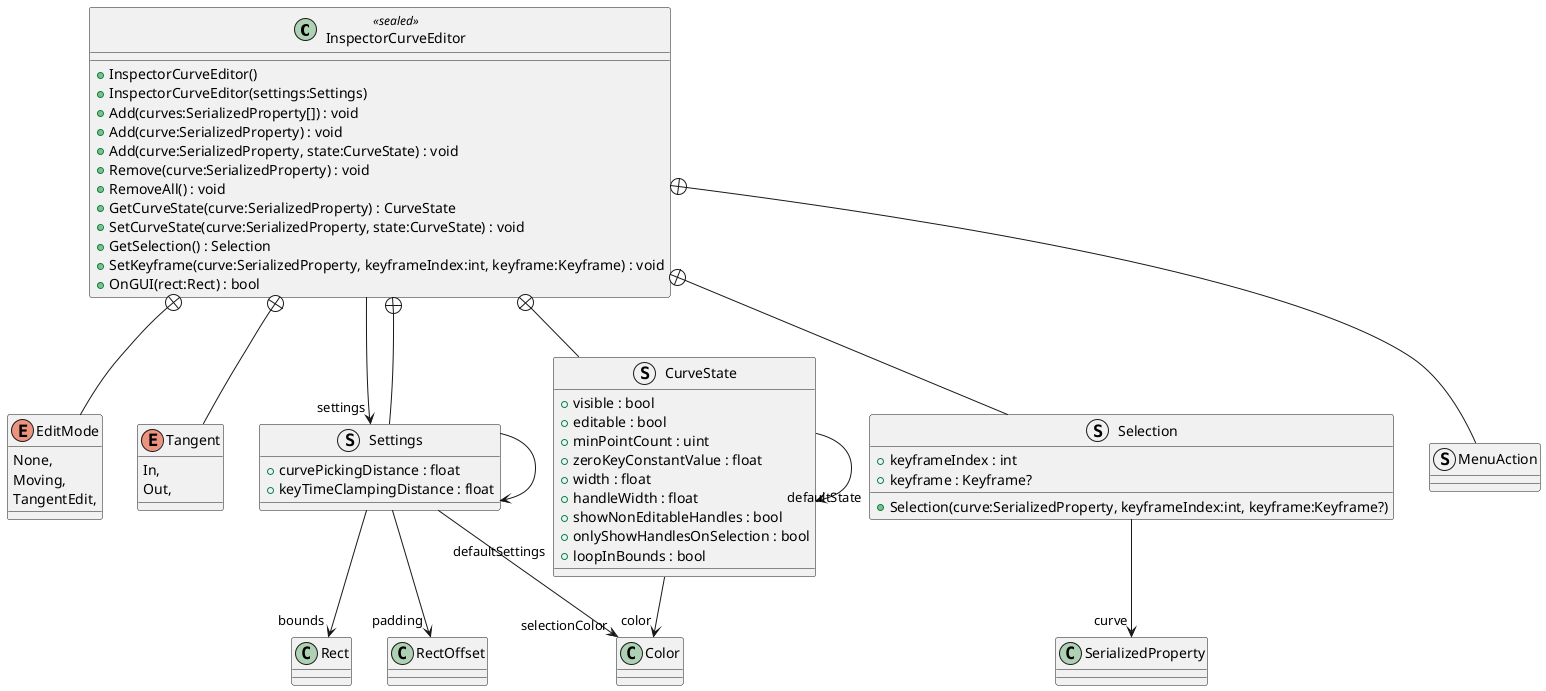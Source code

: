 @startuml
class InspectorCurveEditor <<sealed>> {
    + InspectorCurveEditor()
    + InspectorCurveEditor(settings:Settings)
    + Add(curves:SerializedProperty[]) : void
    + Add(curve:SerializedProperty) : void
    + Add(curve:SerializedProperty, state:CurveState) : void
    + Remove(curve:SerializedProperty) : void
    + RemoveAll() : void
    + GetCurveState(curve:SerializedProperty) : CurveState
    + SetCurveState(curve:SerializedProperty, state:CurveState) : void
    + GetSelection() : Selection
    + SetKeyframe(curve:SerializedProperty, keyframeIndex:int, keyframe:Keyframe) : void
    + OnGUI(rect:Rect) : bool
}
enum EditMode {
    None,
    Moving,
    TangentEdit,
}
enum Tangent {
    In,
    Out,
}
struct Settings {
    + curvePickingDistance : float
    + keyTimeClampingDistance : float
}
struct CurveState {
    + visible : bool
    + editable : bool
    + minPointCount : uint
    + zeroKeyConstantValue : float
    + width : float
    + handleWidth : float
    + showNonEditableHandles : bool
    + onlyShowHandlesOnSelection : bool
    + loopInBounds : bool
}
struct Selection {
    + keyframeIndex : int
    + keyframe : Keyframe?
    + Selection(curve:SerializedProperty, keyframeIndex:int, keyframe:Keyframe?)
}
struct MenuAction {
}
InspectorCurveEditor --> "settings" Settings
InspectorCurveEditor +-- EditMode
InspectorCurveEditor +-- Tangent
InspectorCurveEditor +-- Settings
Settings --> "bounds" Rect
Settings --> "padding" RectOffset
Settings --> "selectionColor" Color
Settings --> "defaultSettings" Settings
InspectorCurveEditor +-- CurveState
CurveState --> "color" Color
CurveState --> "defaultState" CurveState
InspectorCurveEditor +-- Selection
Selection --> "curve" SerializedProperty
InspectorCurveEditor +-- MenuAction
@enduml
